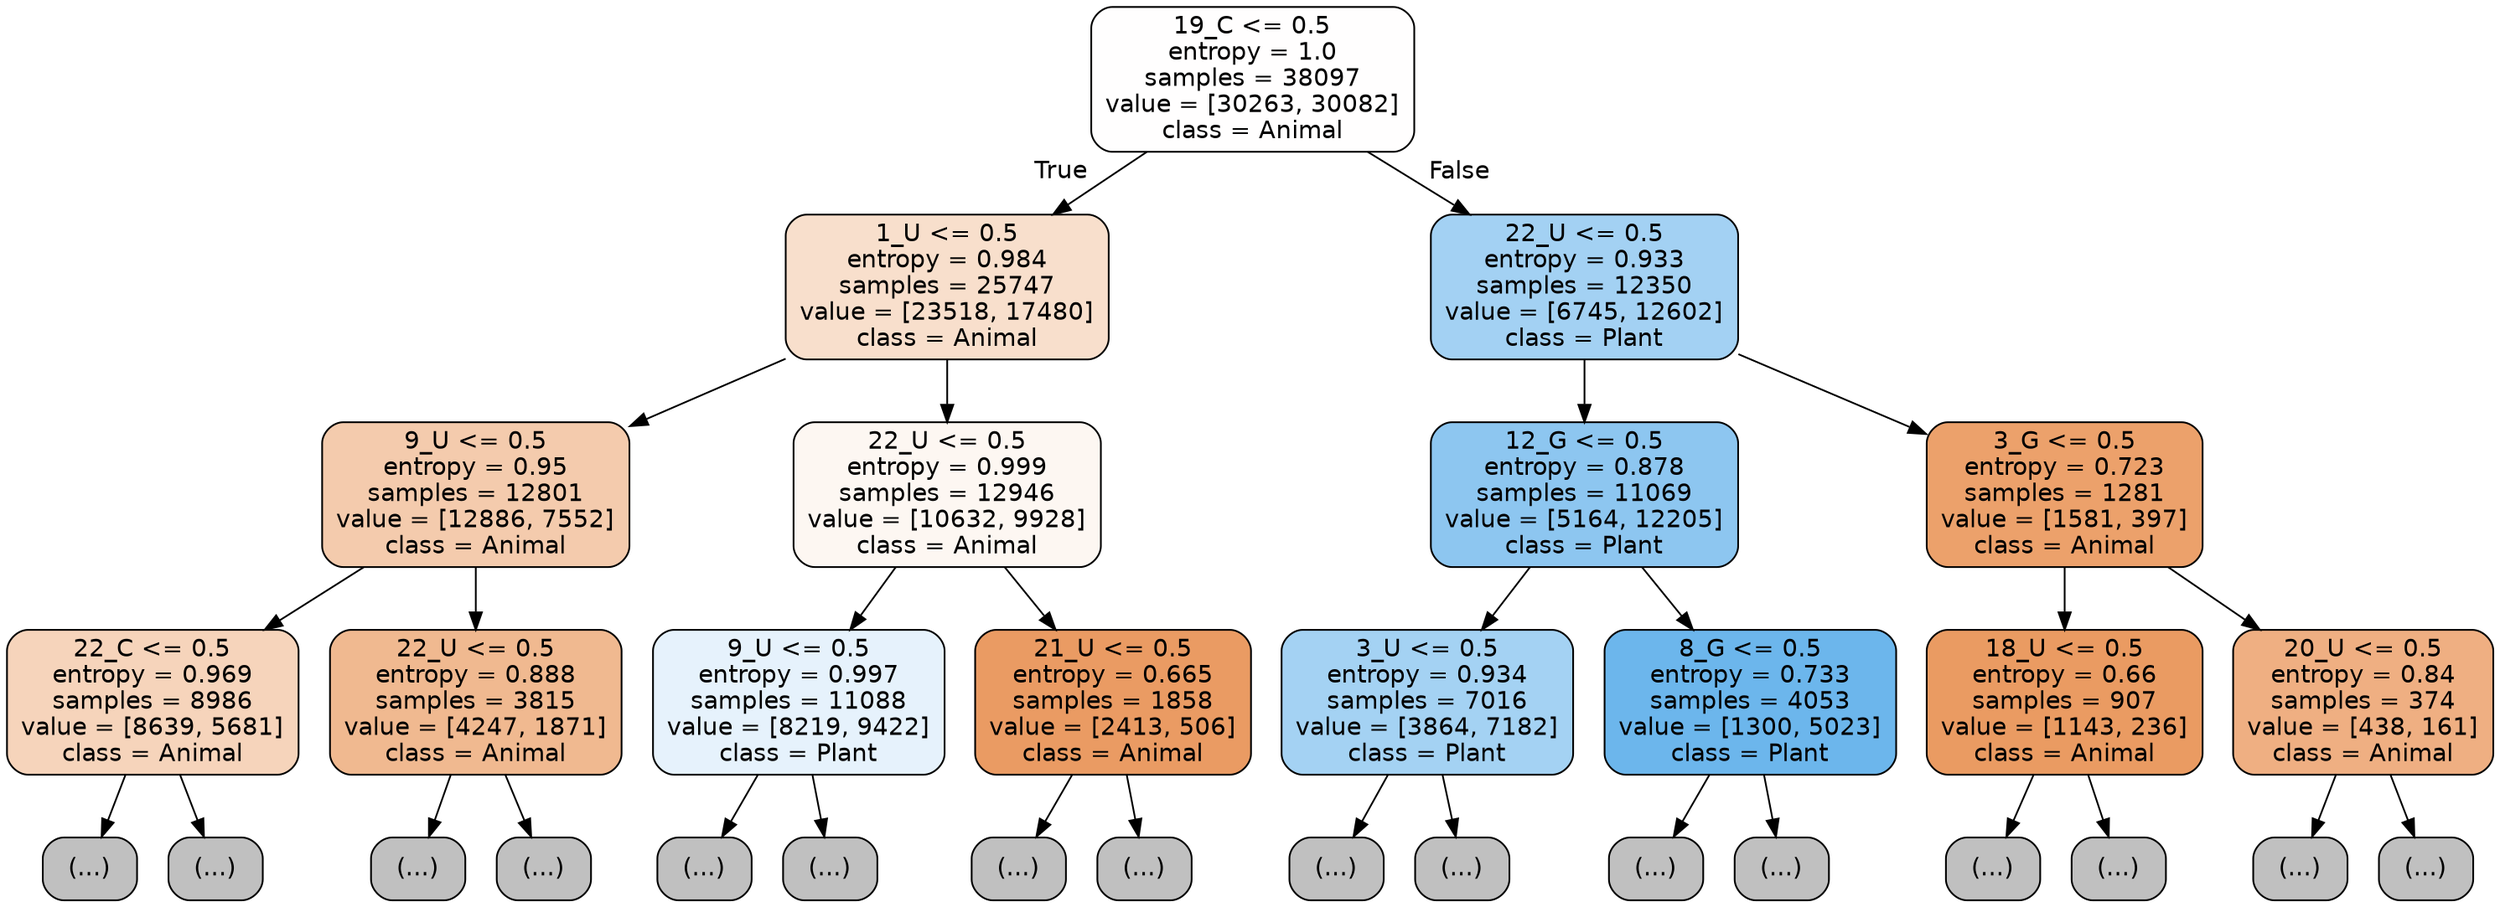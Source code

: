 digraph Tree {
node [shape=box, style="filled, rounded", color="black", fontname="helvetica"] ;
edge [fontname="helvetica"] ;
0 [label="19_C <= 0.5\nentropy = 1.0\nsamples = 38097\nvalue = [30263, 30082]\nclass = Animal", fillcolor="#fffefe"] ;
1 [label="1_U <= 0.5\nentropy = 0.984\nsamples = 25747\nvalue = [23518, 17480]\nclass = Animal", fillcolor="#f8dfcc"] ;
0 -> 1 [labeldistance=2.5, labelangle=45, headlabel="True"] ;
2 [label="9_U <= 0.5\nentropy = 0.95\nsamples = 12801\nvalue = [12886, 7552]\nclass = Animal", fillcolor="#f4cbad"] ;
1 -> 2 ;
3 [label="22_C <= 0.5\nentropy = 0.969\nsamples = 8986\nvalue = [8639, 5681]\nclass = Animal", fillcolor="#f6d4bb"] ;
2 -> 3 ;
4 [label="(...)", fillcolor="#C0C0C0"] ;
3 -> 4 ;
4525 [label="(...)", fillcolor="#C0C0C0"] ;
3 -> 4525 ;
5032 [label="22_U <= 0.5\nentropy = 0.888\nsamples = 3815\nvalue = [4247, 1871]\nclass = Animal", fillcolor="#f0b990"] ;
2 -> 5032 ;
5033 [label="(...)", fillcolor="#C0C0C0"] ;
5032 -> 5033 ;
6822 [label="(...)", fillcolor="#C0C0C0"] ;
5032 -> 6822 ;
7019 [label="22_U <= 0.5\nentropy = 0.999\nsamples = 12946\nvalue = [10632, 9928]\nclass = Animal", fillcolor="#fdf7f2"] ;
1 -> 7019 ;
7020 [label="9_U <= 0.5\nentropy = 0.997\nsamples = 11088\nvalue = [8219, 9422]\nclass = Plant", fillcolor="#e6f2fc"] ;
7019 -> 7020 ;
7021 [label="(...)", fillcolor="#C0C0C0"] ;
7020 -> 7021 ;
10298 [label="(...)", fillcolor="#C0C0C0"] ;
7020 -> 10298 ;
11693 [label="21_U <= 0.5\nentropy = 0.665\nsamples = 1858\nvalue = [2413, 506]\nclass = Animal", fillcolor="#ea9b63"] ;
7019 -> 11693 ;
11694 [label="(...)", fillcolor="#C0C0C0"] ;
11693 -> 11694 ;
12197 [label="(...)", fillcolor="#C0C0C0"] ;
11693 -> 12197 ;
12384 [label="22_U <= 0.5\nentropy = 0.933\nsamples = 12350\nvalue = [6745, 12602]\nclass = Plant", fillcolor="#a3d1f3"] ;
0 -> 12384 [labeldistance=2.5, labelangle=-45, headlabel="False"] ;
12385 [label="12_G <= 0.5\nentropy = 0.878\nsamples = 11069\nvalue = [5164, 12205]\nclass = Plant", fillcolor="#8dc6f0"] ;
12384 -> 12385 ;
12386 [label="3_U <= 0.5\nentropy = 0.934\nsamples = 7016\nvalue = [3864, 7182]\nclass = Plant", fillcolor="#a4d2f3"] ;
12385 -> 12386 ;
12387 [label="(...)", fillcolor="#C0C0C0"] ;
12386 -> 12387 ;
14348 [label="(...)", fillcolor="#C0C0C0"] ;
12386 -> 14348 ;
15077 [label="8_G <= 0.5\nentropy = 0.733\nsamples = 4053\nvalue = [1300, 5023]\nclass = Plant", fillcolor="#6cb6ec"] ;
12385 -> 15077 ;
15078 [label="(...)", fillcolor="#C0C0C0"] ;
15077 -> 15078 ;
15765 [label="(...)", fillcolor="#C0C0C0"] ;
15077 -> 15765 ;
16052 [label="3_G <= 0.5\nentropy = 0.723\nsamples = 1281\nvalue = [1581, 397]\nclass = Animal", fillcolor="#eca16b"] ;
12384 -> 16052 ;
16053 [label="18_U <= 0.5\nentropy = 0.66\nsamples = 907\nvalue = [1143, 236]\nclass = Animal", fillcolor="#ea9b62"] ;
16052 -> 16053 ;
16054 [label="(...)", fillcolor="#C0C0C0"] ;
16053 -> 16054 ;
16315 [label="(...)", fillcolor="#C0C0C0"] ;
16053 -> 16315 ;
16412 [label="20_U <= 0.5\nentropy = 0.84\nsamples = 374\nvalue = [438, 161]\nclass = Animal", fillcolor="#efaf82"] ;
16052 -> 16412 ;
16413 [label="(...)", fillcolor="#C0C0C0"] ;
16412 -> 16413 ;
16504 [label="(...)", fillcolor="#C0C0C0"] ;
16412 -> 16504 ;
}